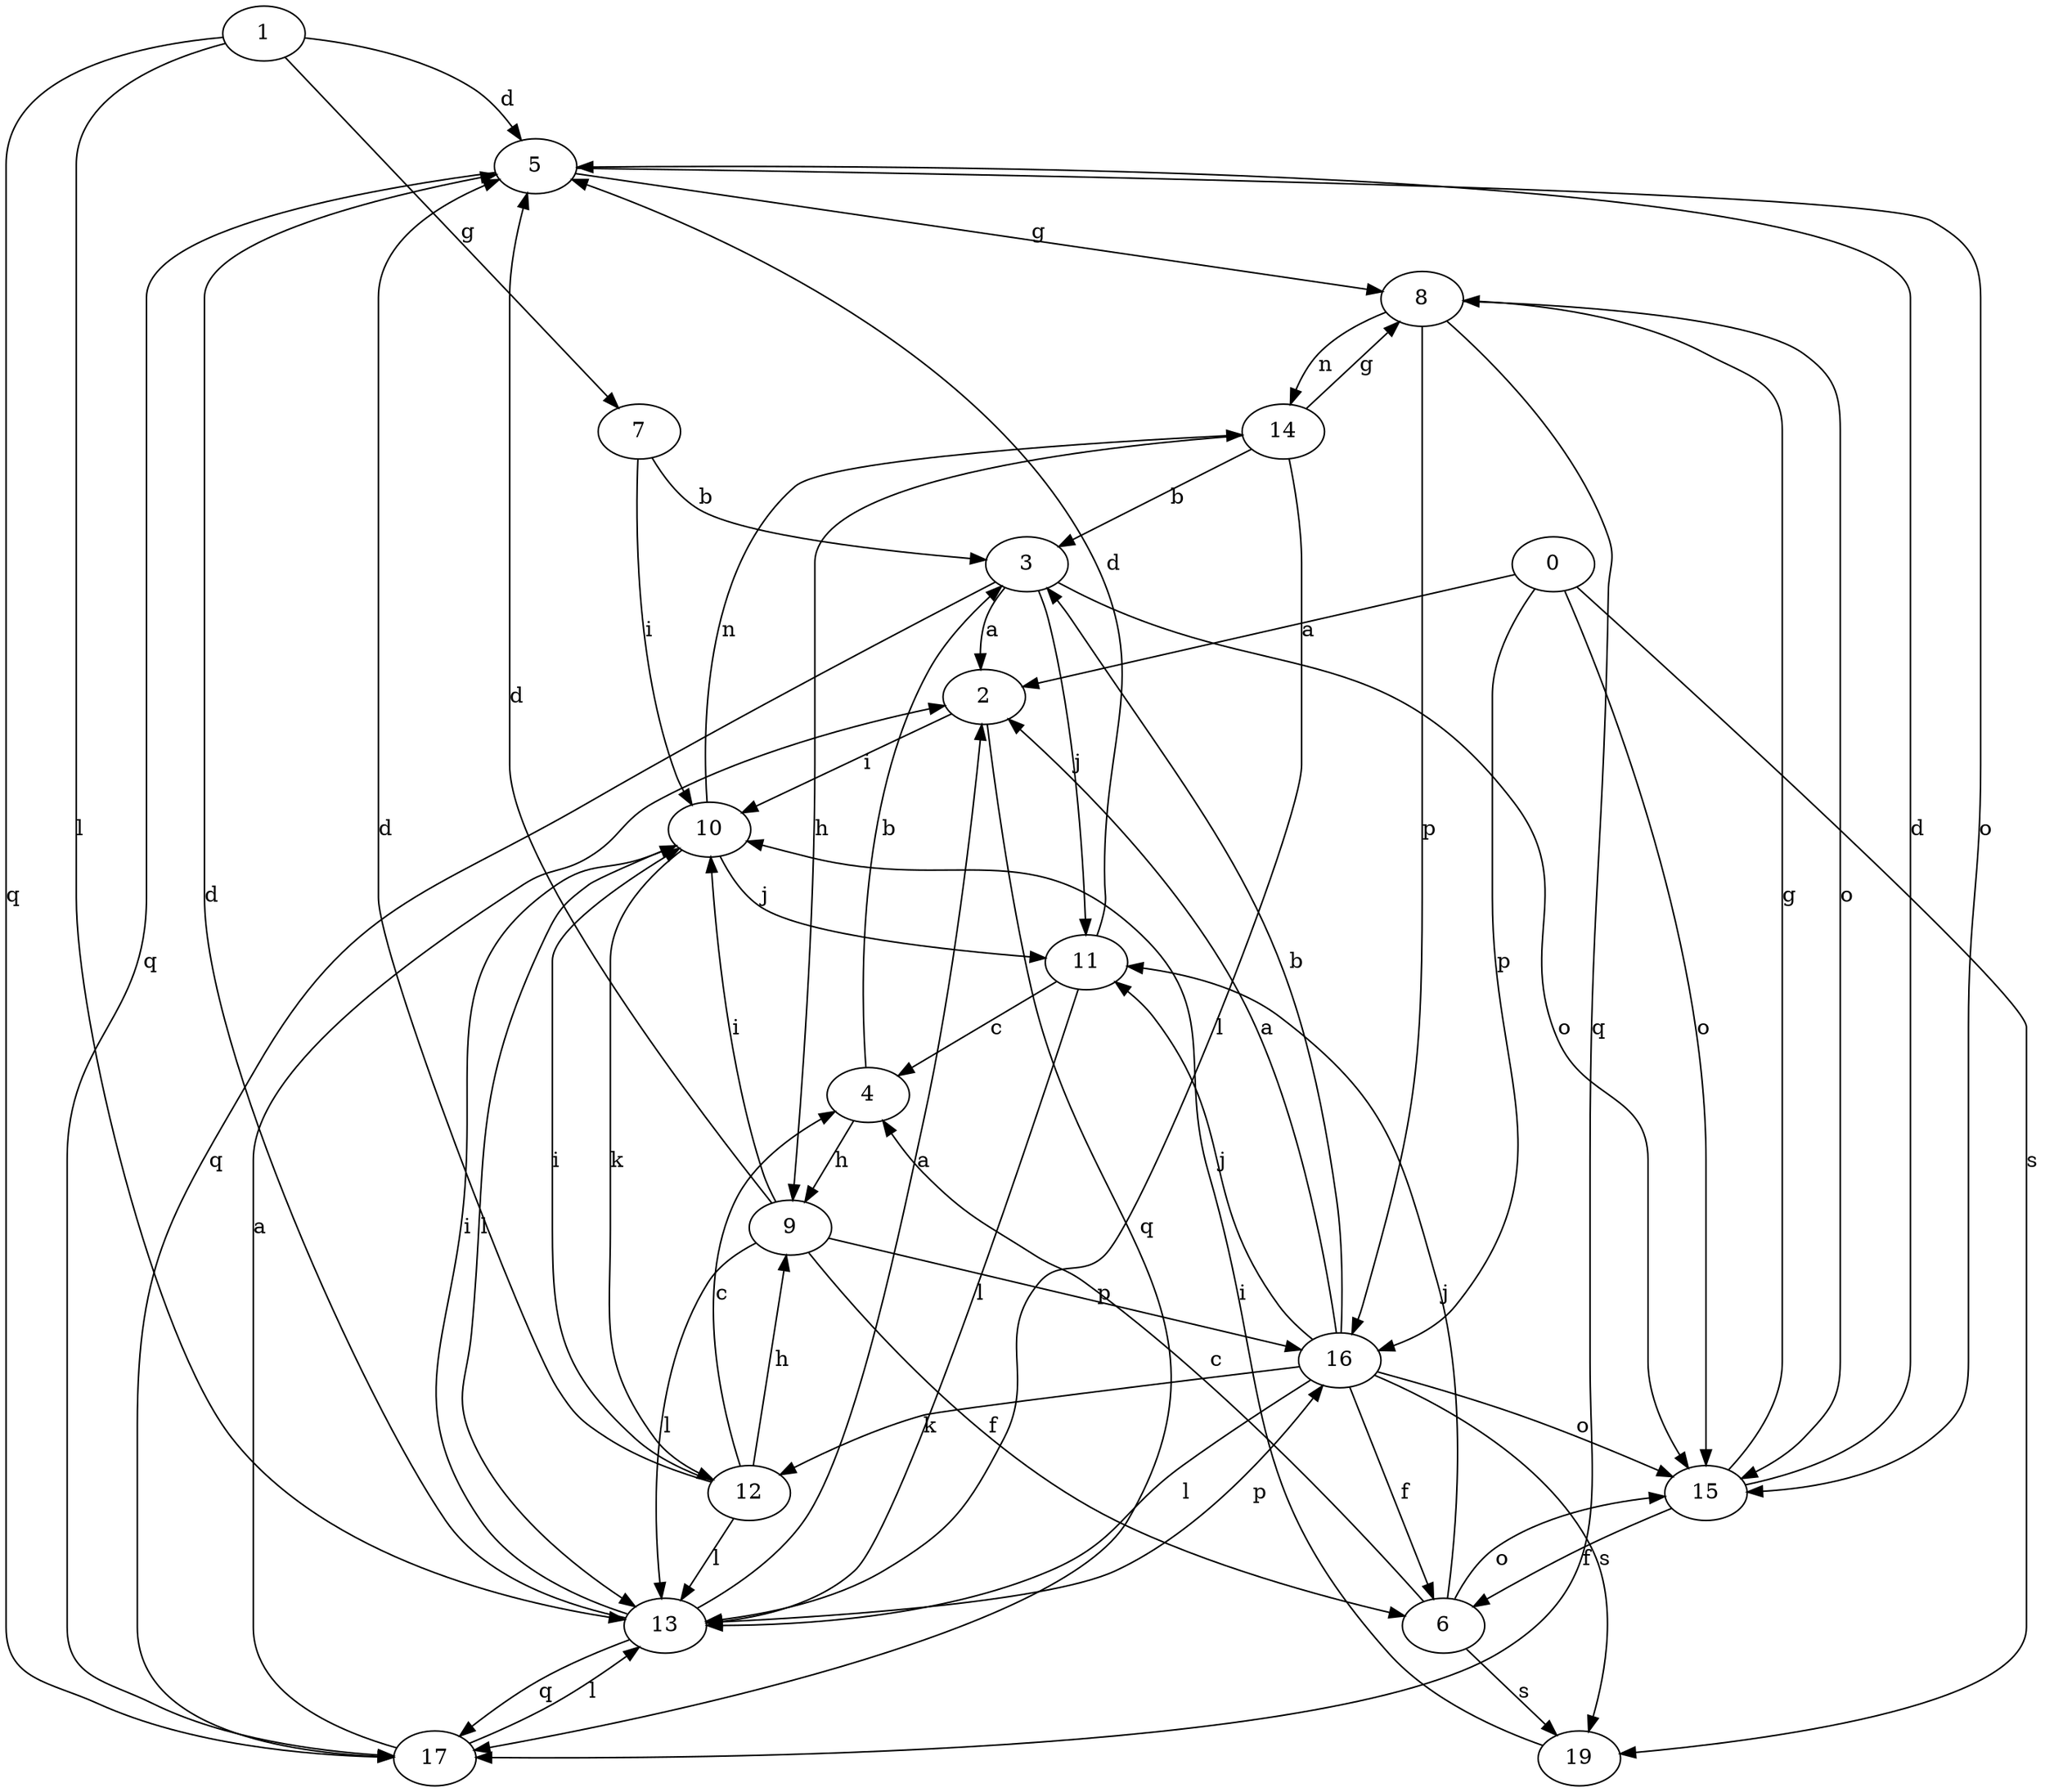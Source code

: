 strict digraph  {
1;
2;
3;
4;
5;
0;
6;
7;
8;
9;
10;
11;
12;
13;
14;
15;
16;
17;
19;
1 -> 5  [label=d];
1 -> 7  [label=g];
1 -> 13  [label=l];
1 -> 17  [label=q];
2 -> 10  [label=i];
2 -> 17  [label=q];
3 -> 2  [label=a];
3 -> 11  [label=j];
3 -> 15  [label=o];
3 -> 17  [label=q];
4 -> 3  [label=b];
4 -> 9  [label=h];
5 -> 8  [label=g];
5 -> 15  [label=o];
5 -> 17  [label=q];
0 -> 2  [label=a];
0 -> 15  [label=o];
0 -> 16  [label=p];
0 -> 19  [label=s];
6 -> 4  [label=c];
6 -> 11  [label=j];
6 -> 15  [label=o];
6 -> 19  [label=s];
7 -> 3  [label=b];
7 -> 10  [label=i];
8 -> 14  [label=n];
8 -> 15  [label=o];
8 -> 16  [label=p];
8 -> 17  [label=q];
9 -> 5  [label=d];
9 -> 6  [label=f];
9 -> 10  [label=i];
9 -> 13  [label=l];
9 -> 16  [label=p];
10 -> 11  [label=j];
10 -> 12  [label=k];
10 -> 13  [label=l];
10 -> 14  [label=n];
11 -> 4  [label=c];
11 -> 5  [label=d];
11 -> 13  [label=l];
12 -> 4  [label=c];
12 -> 5  [label=d];
12 -> 9  [label=h];
12 -> 10  [label=i];
12 -> 13  [label=l];
13 -> 2  [label=a];
13 -> 5  [label=d];
13 -> 10  [label=i];
13 -> 16  [label=p];
13 -> 17  [label=q];
14 -> 3  [label=b];
14 -> 8  [label=g];
14 -> 9  [label=h];
14 -> 13  [label=l];
15 -> 5  [label=d];
15 -> 6  [label=f];
15 -> 8  [label=g];
16 -> 2  [label=a];
16 -> 3  [label=b];
16 -> 6  [label=f];
16 -> 11  [label=j];
16 -> 12  [label=k];
16 -> 13  [label=l];
16 -> 15  [label=o];
16 -> 19  [label=s];
17 -> 2  [label=a];
17 -> 13  [label=l];
19 -> 10  [label=i];
}
